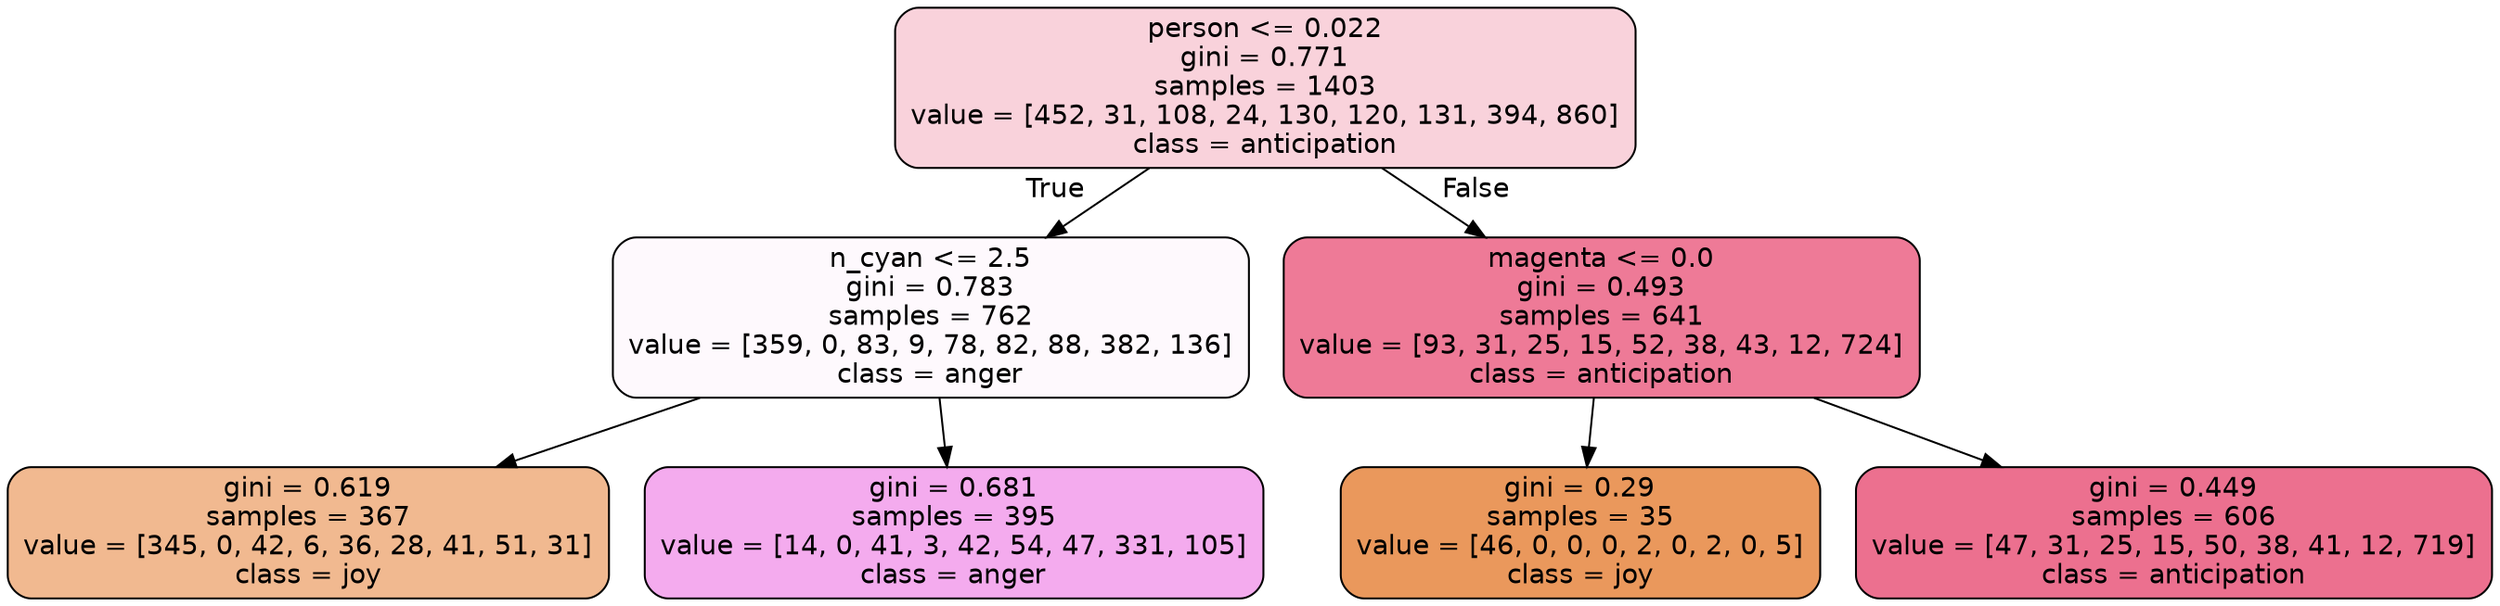 digraph Tree {
node [shape=box, style="filled, rounded", color="black", fontname=helvetica] ;
edge [fontname=helvetica] ;
0 [label="person <= 0.022\ngini = 0.771\nsamples = 1403\nvalue = [452, 31, 108, 24, 130, 120, 131, 394, 860]\nclass = anticipation", fillcolor="#e539643a"] ;
1 [label="n_cyan <= 2.5\ngini = 0.783\nsamples = 762\nvalue = [359, 0, 83, 9, 78, 82, 88, 382, 136]\nclass = anger", fillcolor="#e539d707"] ;
0 -> 1 [labeldistance=2.5, labelangle=45, headlabel="True"] ;
2 [label="gini = 0.619\nsamples = 367\nvalue = [345, 0, 42, 6, 36, 28, 41, 51, 31]\nclass = joy", fillcolor="#e581398e"] ;
1 -> 2 ;
3 [label="gini = 0.681\nsamples = 395\nvalue = [14, 0, 41, 3, 42, 54, 47, 331, 105]\nclass = anger", fillcolor="#e539d76c"] ;
1 -> 3 ;
4 [label="magenta <= 0.0\ngini = 0.493\nsamples = 641\nvalue = [93, 31, 25, 15, 52, 38, 43, 12, 724]\nclass = anticipation", fillcolor="#e53964ab"] ;
0 -> 4 [labeldistance=2.5, labelangle=-45, headlabel="False"] ;
5 [label="gini = 0.29\nsamples = 35\nvalue = [46, 0, 0, 0, 2, 0, 2, 0, 5]\nclass = joy", fillcolor="#e58139d1"] ;
4 -> 5 ;
6 [label="gini = 0.449\nsamples = 606\nvalue = [47, 31, 25, 15, 50, 38, 41, 12, 719]\nclass = anticipation", fillcolor="#e53964b8"] ;
4 -> 6 ;
}